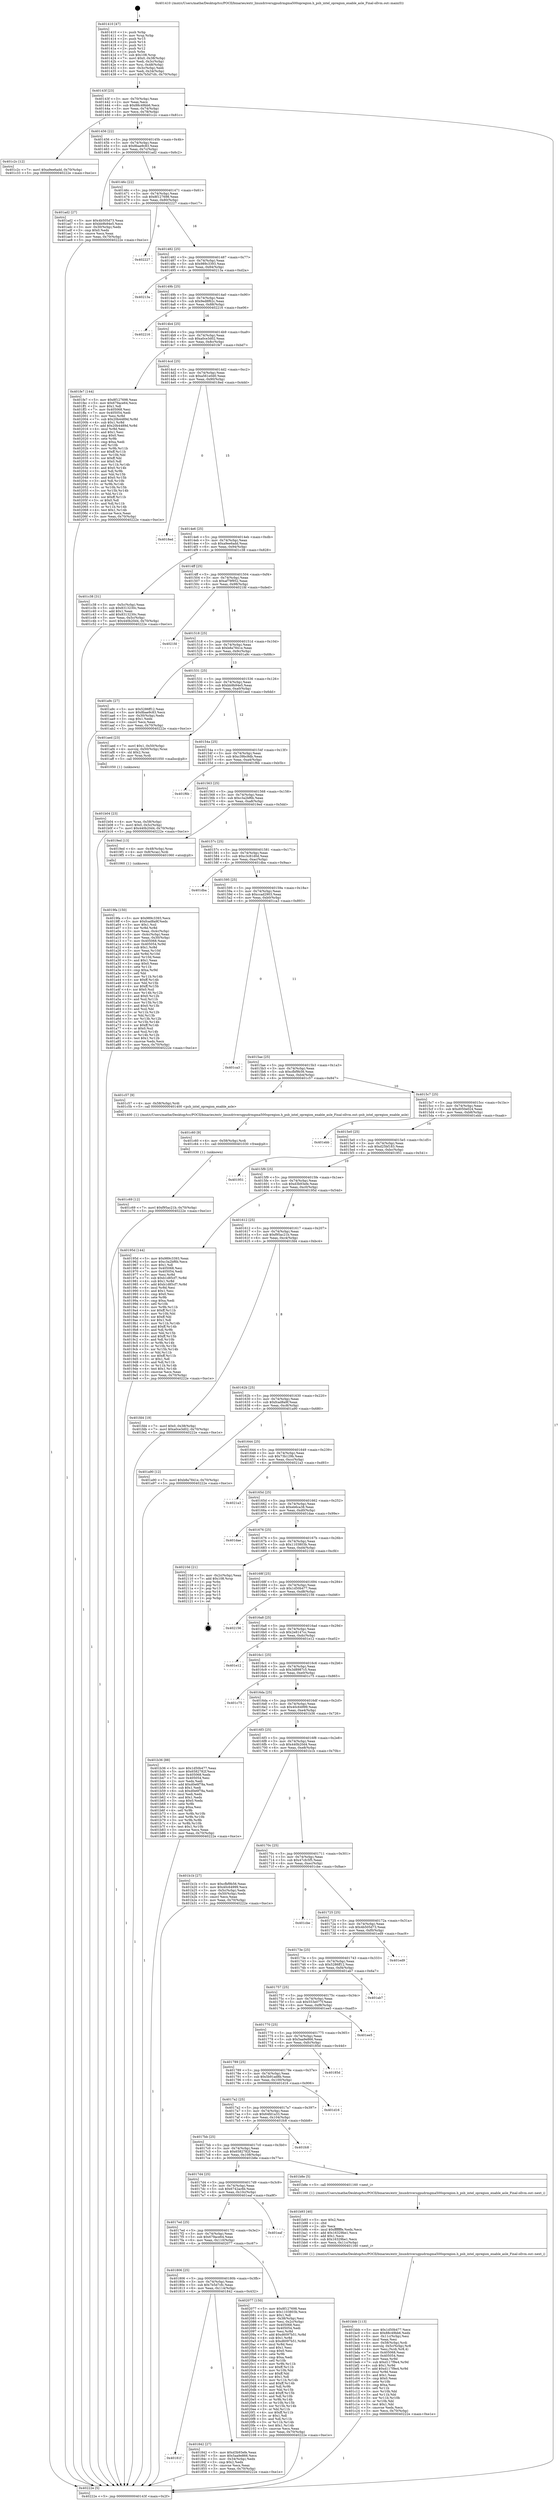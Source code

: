 digraph "0x401410" {
  label = "0x401410 (/mnt/c/Users/mathe/Desktop/tcc/POCII/binaries/extr_linuxdriversgpudrmgma500opregion.h_psb_intel_opregion_enable_asle_Final-ollvm.out::main(0))"
  labelloc = "t"
  node[shape=record]

  Entry [label="",width=0.3,height=0.3,shape=circle,fillcolor=black,style=filled]
  "0x40143f" [label="{
     0x40143f [23]\l
     | [instrs]\l
     &nbsp;&nbsp;0x40143f \<+3\>: mov -0x70(%rbp),%eax\l
     &nbsp;&nbsp;0x401442 \<+2\>: mov %eax,%ecx\l
     &nbsp;&nbsp;0x401444 \<+6\>: sub $0x88c49bb6,%ecx\l
     &nbsp;&nbsp;0x40144a \<+3\>: mov %eax,-0x74(%rbp)\l
     &nbsp;&nbsp;0x40144d \<+3\>: mov %ecx,-0x78(%rbp)\l
     &nbsp;&nbsp;0x401450 \<+6\>: je 0000000000401c2c \<main+0x81c\>\l
  }"]
  "0x401c2c" [label="{
     0x401c2c [12]\l
     | [instrs]\l
     &nbsp;&nbsp;0x401c2c \<+7\>: movl $0xa9ee6add,-0x70(%rbp)\l
     &nbsp;&nbsp;0x401c33 \<+5\>: jmp 000000000040222e \<main+0xe1e\>\l
  }"]
  "0x401456" [label="{
     0x401456 [22]\l
     | [instrs]\l
     &nbsp;&nbsp;0x401456 \<+5\>: jmp 000000000040145b \<main+0x4b\>\l
     &nbsp;&nbsp;0x40145b \<+3\>: mov -0x74(%rbp),%eax\l
     &nbsp;&nbsp;0x40145e \<+5\>: sub $0x8bae9c83,%eax\l
     &nbsp;&nbsp;0x401463 \<+3\>: mov %eax,-0x7c(%rbp)\l
     &nbsp;&nbsp;0x401466 \<+6\>: je 0000000000401ad2 \<main+0x6c2\>\l
  }"]
  Exit [label="",width=0.3,height=0.3,shape=circle,fillcolor=black,style=filled,peripheries=2]
  "0x401ad2" [label="{
     0x401ad2 [27]\l
     | [instrs]\l
     &nbsp;&nbsp;0x401ad2 \<+5\>: mov $0x4b505d73,%eax\l
     &nbsp;&nbsp;0x401ad7 \<+5\>: mov $0xbb9b94e5,%ecx\l
     &nbsp;&nbsp;0x401adc \<+3\>: mov -0x30(%rbp),%edx\l
     &nbsp;&nbsp;0x401adf \<+3\>: cmp $0x0,%edx\l
     &nbsp;&nbsp;0x401ae2 \<+3\>: cmove %ecx,%eax\l
     &nbsp;&nbsp;0x401ae5 \<+3\>: mov %eax,-0x70(%rbp)\l
     &nbsp;&nbsp;0x401ae8 \<+5\>: jmp 000000000040222e \<main+0xe1e\>\l
  }"]
  "0x40146c" [label="{
     0x40146c [22]\l
     | [instrs]\l
     &nbsp;&nbsp;0x40146c \<+5\>: jmp 0000000000401471 \<main+0x61\>\l
     &nbsp;&nbsp;0x401471 \<+3\>: mov -0x74(%rbp),%eax\l
     &nbsp;&nbsp;0x401474 \<+5\>: sub $0x8f127698,%eax\l
     &nbsp;&nbsp;0x401479 \<+3\>: mov %eax,-0x80(%rbp)\l
     &nbsp;&nbsp;0x40147c \<+6\>: je 0000000000402227 \<main+0xe17\>\l
  }"]
  "0x401c69" [label="{
     0x401c69 [12]\l
     | [instrs]\l
     &nbsp;&nbsp;0x401c69 \<+7\>: movl $0xf95ac21b,-0x70(%rbp)\l
     &nbsp;&nbsp;0x401c70 \<+5\>: jmp 000000000040222e \<main+0xe1e\>\l
  }"]
  "0x402227" [label="{
     0x402227\l
  }", style=dashed]
  "0x401482" [label="{
     0x401482 [25]\l
     | [instrs]\l
     &nbsp;&nbsp;0x401482 \<+5\>: jmp 0000000000401487 \<main+0x77\>\l
     &nbsp;&nbsp;0x401487 \<+3\>: mov -0x74(%rbp),%eax\l
     &nbsp;&nbsp;0x40148a \<+5\>: sub $0x989c3393,%eax\l
     &nbsp;&nbsp;0x40148f \<+6\>: mov %eax,-0x84(%rbp)\l
     &nbsp;&nbsp;0x401495 \<+6\>: je 000000000040213a \<main+0xd2a\>\l
  }"]
  "0x401c60" [label="{
     0x401c60 [9]\l
     | [instrs]\l
     &nbsp;&nbsp;0x401c60 \<+4\>: mov -0x58(%rbp),%rdi\l
     &nbsp;&nbsp;0x401c64 \<+5\>: call 0000000000401030 \<free@plt\>\l
     | [calls]\l
     &nbsp;&nbsp;0x401030 \{1\} (unknown)\l
  }"]
  "0x40213a" [label="{
     0x40213a\l
  }", style=dashed]
  "0x40149b" [label="{
     0x40149b [25]\l
     | [instrs]\l
     &nbsp;&nbsp;0x40149b \<+5\>: jmp 00000000004014a0 \<main+0x90\>\l
     &nbsp;&nbsp;0x4014a0 \<+3\>: mov -0x74(%rbp),%eax\l
     &nbsp;&nbsp;0x4014a3 \<+5\>: sub $0x9ed8f62c,%eax\l
     &nbsp;&nbsp;0x4014a8 \<+6\>: mov %eax,-0x88(%rbp)\l
     &nbsp;&nbsp;0x4014ae \<+6\>: je 0000000000402216 \<main+0xe06\>\l
  }"]
  "0x401bbb" [label="{
     0x401bbb [113]\l
     | [instrs]\l
     &nbsp;&nbsp;0x401bbb \<+5\>: mov $0x1d50b477,%ecx\l
     &nbsp;&nbsp;0x401bc0 \<+5\>: mov $0x88c49bb6,%edx\l
     &nbsp;&nbsp;0x401bc5 \<+6\>: mov -0x11c(%rbp),%esi\l
     &nbsp;&nbsp;0x401bcb \<+3\>: imul %eax,%esi\l
     &nbsp;&nbsp;0x401bce \<+4\>: mov -0x58(%rbp),%rdi\l
     &nbsp;&nbsp;0x401bd2 \<+4\>: movslq -0x5c(%rbp),%r8\l
     &nbsp;&nbsp;0x401bd6 \<+4\>: mov %esi,(%rdi,%r8,4)\l
     &nbsp;&nbsp;0x401bda \<+7\>: mov 0x405068,%eax\l
     &nbsp;&nbsp;0x401be1 \<+7\>: mov 0x405054,%esi\l
     &nbsp;&nbsp;0x401be8 \<+3\>: mov %eax,%r9d\l
     &nbsp;&nbsp;0x401beb \<+7\>: sub $0xd117f9e4,%r9d\l
     &nbsp;&nbsp;0x401bf2 \<+4\>: sub $0x1,%r9d\l
     &nbsp;&nbsp;0x401bf6 \<+7\>: add $0xd117f9e4,%r9d\l
     &nbsp;&nbsp;0x401bfd \<+4\>: imul %r9d,%eax\l
     &nbsp;&nbsp;0x401c01 \<+3\>: and $0x1,%eax\l
     &nbsp;&nbsp;0x401c04 \<+3\>: cmp $0x0,%eax\l
     &nbsp;&nbsp;0x401c07 \<+4\>: sete %r10b\l
     &nbsp;&nbsp;0x401c0b \<+3\>: cmp $0xa,%esi\l
     &nbsp;&nbsp;0x401c0e \<+4\>: setl %r11b\l
     &nbsp;&nbsp;0x401c12 \<+3\>: mov %r10b,%bl\l
     &nbsp;&nbsp;0x401c15 \<+3\>: and %r11b,%bl\l
     &nbsp;&nbsp;0x401c18 \<+3\>: xor %r11b,%r10b\l
     &nbsp;&nbsp;0x401c1b \<+3\>: or %r10b,%bl\l
     &nbsp;&nbsp;0x401c1e \<+3\>: test $0x1,%bl\l
     &nbsp;&nbsp;0x401c21 \<+3\>: cmovne %edx,%ecx\l
     &nbsp;&nbsp;0x401c24 \<+3\>: mov %ecx,-0x70(%rbp)\l
     &nbsp;&nbsp;0x401c27 \<+5\>: jmp 000000000040222e \<main+0xe1e\>\l
  }"]
  "0x402216" [label="{
     0x402216\l
  }", style=dashed]
  "0x4014b4" [label="{
     0x4014b4 [25]\l
     | [instrs]\l
     &nbsp;&nbsp;0x4014b4 \<+5\>: jmp 00000000004014b9 \<main+0xa9\>\l
     &nbsp;&nbsp;0x4014b9 \<+3\>: mov -0x74(%rbp),%eax\l
     &nbsp;&nbsp;0x4014bc \<+5\>: sub $0xa0ce3d02,%eax\l
     &nbsp;&nbsp;0x4014c1 \<+6\>: mov %eax,-0x8c(%rbp)\l
     &nbsp;&nbsp;0x4014c7 \<+6\>: je 0000000000401fe7 \<main+0xbd7\>\l
  }"]
  "0x401b93" [label="{
     0x401b93 [40]\l
     | [instrs]\l
     &nbsp;&nbsp;0x401b93 \<+5\>: mov $0x2,%ecx\l
     &nbsp;&nbsp;0x401b98 \<+1\>: cltd\l
     &nbsp;&nbsp;0x401b99 \<+2\>: idiv %ecx\l
     &nbsp;&nbsp;0x401b9b \<+6\>: imul $0xfffffffe,%edx,%ecx\l
     &nbsp;&nbsp;0x401ba1 \<+6\>: add $0x16329be1,%ecx\l
     &nbsp;&nbsp;0x401ba7 \<+3\>: add $0x1,%ecx\l
     &nbsp;&nbsp;0x401baa \<+6\>: sub $0x16329be1,%ecx\l
     &nbsp;&nbsp;0x401bb0 \<+6\>: mov %ecx,-0x11c(%rbp)\l
     &nbsp;&nbsp;0x401bb6 \<+5\>: call 0000000000401160 \<next_i\>\l
     | [calls]\l
     &nbsp;&nbsp;0x401160 \{1\} (/mnt/c/Users/mathe/Desktop/tcc/POCII/binaries/extr_linuxdriversgpudrmgma500opregion.h_psb_intel_opregion_enable_asle_Final-ollvm.out::next_i)\l
  }"]
  "0x401fe7" [label="{
     0x401fe7 [144]\l
     | [instrs]\l
     &nbsp;&nbsp;0x401fe7 \<+5\>: mov $0x8f127698,%eax\l
     &nbsp;&nbsp;0x401fec \<+5\>: mov $0x679ace64,%ecx\l
     &nbsp;&nbsp;0x401ff1 \<+2\>: mov $0x1,%dl\l
     &nbsp;&nbsp;0x401ff3 \<+7\>: mov 0x405068,%esi\l
     &nbsp;&nbsp;0x401ffa \<+7\>: mov 0x405054,%edi\l
     &nbsp;&nbsp;0x402001 \<+3\>: mov %esi,%r8d\l
     &nbsp;&nbsp;0x402004 \<+7\>: sub $0x20b4489d,%r8d\l
     &nbsp;&nbsp;0x40200b \<+4\>: sub $0x1,%r8d\l
     &nbsp;&nbsp;0x40200f \<+7\>: add $0x20b4489d,%r8d\l
     &nbsp;&nbsp;0x402016 \<+4\>: imul %r8d,%esi\l
     &nbsp;&nbsp;0x40201a \<+3\>: and $0x1,%esi\l
     &nbsp;&nbsp;0x40201d \<+3\>: cmp $0x0,%esi\l
     &nbsp;&nbsp;0x402020 \<+4\>: sete %r9b\l
     &nbsp;&nbsp;0x402024 \<+3\>: cmp $0xa,%edi\l
     &nbsp;&nbsp;0x402027 \<+4\>: setl %r10b\l
     &nbsp;&nbsp;0x40202b \<+3\>: mov %r9b,%r11b\l
     &nbsp;&nbsp;0x40202e \<+4\>: xor $0xff,%r11b\l
     &nbsp;&nbsp;0x402032 \<+3\>: mov %r10b,%bl\l
     &nbsp;&nbsp;0x402035 \<+3\>: xor $0xff,%bl\l
     &nbsp;&nbsp;0x402038 \<+3\>: xor $0x0,%dl\l
     &nbsp;&nbsp;0x40203b \<+3\>: mov %r11b,%r14b\l
     &nbsp;&nbsp;0x40203e \<+4\>: and $0x0,%r14b\l
     &nbsp;&nbsp;0x402042 \<+3\>: and %dl,%r9b\l
     &nbsp;&nbsp;0x402045 \<+3\>: mov %bl,%r15b\l
     &nbsp;&nbsp;0x402048 \<+4\>: and $0x0,%r15b\l
     &nbsp;&nbsp;0x40204c \<+3\>: and %dl,%r10b\l
     &nbsp;&nbsp;0x40204f \<+3\>: or %r9b,%r14b\l
     &nbsp;&nbsp;0x402052 \<+3\>: or %r10b,%r15b\l
     &nbsp;&nbsp;0x402055 \<+3\>: xor %r15b,%r14b\l
     &nbsp;&nbsp;0x402058 \<+3\>: or %bl,%r11b\l
     &nbsp;&nbsp;0x40205b \<+4\>: xor $0xff,%r11b\l
     &nbsp;&nbsp;0x40205f \<+3\>: or $0x0,%dl\l
     &nbsp;&nbsp;0x402062 \<+3\>: and %dl,%r11b\l
     &nbsp;&nbsp;0x402065 \<+3\>: or %r11b,%r14b\l
     &nbsp;&nbsp;0x402068 \<+4\>: test $0x1,%r14b\l
     &nbsp;&nbsp;0x40206c \<+3\>: cmovne %ecx,%eax\l
     &nbsp;&nbsp;0x40206f \<+3\>: mov %eax,-0x70(%rbp)\l
     &nbsp;&nbsp;0x402072 \<+5\>: jmp 000000000040222e \<main+0xe1e\>\l
  }"]
  "0x4014cd" [label="{
     0x4014cd [25]\l
     | [instrs]\l
     &nbsp;&nbsp;0x4014cd \<+5\>: jmp 00000000004014d2 \<main+0xc2\>\l
     &nbsp;&nbsp;0x4014d2 \<+3\>: mov -0x74(%rbp),%eax\l
     &nbsp;&nbsp;0x4014d5 \<+5\>: sub $0xa561e0d0,%eax\l
     &nbsp;&nbsp;0x4014da \<+6\>: mov %eax,-0x90(%rbp)\l
     &nbsp;&nbsp;0x4014e0 \<+6\>: je 00000000004018ed \<main+0x4dd\>\l
  }"]
  "0x401b04" [label="{
     0x401b04 [23]\l
     | [instrs]\l
     &nbsp;&nbsp;0x401b04 \<+4\>: mov %rax,-0x58(%rbp)\l
     &nbsp;&nbsp;0x401b08 \<+7\>: movl $0x0,-0x5c(%rbp)\l
     &nbsp;&nbsp;0x401b0f \<+7\>: movl $0x440b20d4,-0x70(%rbp)\l
     &nbsp;&nbsp;0x401b16 \<+5\>: jmp 000000000040222e \<main+0xe1e\>\l
  }"]
  "0x4018ed" [label="{
     0x4018ed\l
  }", style=dashed]
  "0x4014e6" [label="{
     0x4014e6 [25]\l
     | [instrs]\l
     &nbsp;&nbsp;0x4014e6 \<+5\>: jmp 00000000004014eb \<main+0xdb\>\l
     &nbsp;&nbsp;0x4014eb \<+3\>: mov -0x74(%rbp),%eax\l
     &nbsp;&nbsp;0x4014ee \<+5\>: sub $0xa9ee6add,%eax\l
     &nbsp;&nbsp;0x4014f3 \<+6\>: mov %eax,-0x94(%rbp)\l
     &nbsp;&nbsp;0x4014f9 \<+6\>: je 0000000000401c38 \<main+0x828\>\l
  }"]
  "0x4019fa" [label="{
     0x4019fa [150]\l
     | [instrs]\l
     &nbsp;&nbsp;0x4019fa \<+5\>: mov $0x989c3393,%ecx\l
     &nbsp;&nbsp;0x4019ff \<+5\>: mov $0xfcad8a9f,%edx\l
     &nbsp;&nbsp;0x401a04 \<+3\>: mov $0x1,%sil\l
     &nbsp;&nbsp;0x401a07 \<+3\>: xor %r8d,%r8d\l
     &nbsp;&nbsp;0x401a0a \<+3\>: mov %eax,-0x4c(%rbp)\l
     &nbsp;&nbsp;0x401a0d \<+3\>: mov -0x4c(%rbp),%eax\l
     &nbsp;&nbsp;0x401a10 \<+3\>: mov %eax,-0x30(%rbp)\l
     &nbsp;&nbsp;0x401a13 \<+7\>: mov 0x405068,%eax\l
     &nbsp;&nbsp;0x401a1a \<+8\>: mov 0x405054,%r9d\l
     &nbsp;&nbsp;0x401a22 \<+4\>: sub $0x1,%r8d\l
     &nbsp;&nbsp;0x401a26 \<+3\>: mov %eax,%r10d\l
     &nbsp;&nbsp;0x401a29 \<+3\>: add %r8d,%r10d\l
     &nbsp;&nbsp;0x401a2c \<+4\>: imul %r10d,%eax\l
     &nbsp;&nbsp;0x401a30 \<+3\>: and $0x1,%eax\l
     &nbsp;&nbsp;0x401a33 \<+3\>: cmp $0x0,%eax\l
     &nbsp;&nbsp;0x401a36 \<+4\>: sete %r11b\l
     &nbsp;&nbsp;0x401a3a \<+4\>: cmp $0xa,%r9d\l
     &nbsp;&nbsp;0x401a3e \<+3\>: setl %bl\l
     &nbsp;&nbsp;0x401a41 \<+3\>: mov %r11b,%r14b\l
     &nbsp;&nbsp;0x401a44 \<+4\>: xor $0xff,%r14b\l
     &nbsp;&nbsp;0x401a48 \<+3\>: mov %bl,%r15b\l
     &nbsp;&nbsp;0x401a4b \<+4\>: xor $0xff,%r15b\l
     &nbsp;&nbsp;0x401a4f \<+4\>: xor $0x0,%sil\l
     &nbsp;&nbsp;0x401a53 \<+3\>: mov %r14b,%r12b\l
     &nbsp;&nbsp;0x401a56 \<+4\>: and $0x0,%r12b\l
     &nbsp;&nbsp;0x401a5a \<+3\>: and %sil,%r11b\l
     &nbsp;&nbsp;0x401a5d \<+3\>: mov %r15b,%r13b\l
     &nbsp;&nbsp;0x401a60 \<+4\>: and $0x0,%r13b\l
     &nbsp;&nbsp;0x401a64 \<+3\>: and %sil,%bl\l
     &nbsp;&nbsp;0x401a67 \<+3\>: or %r11b,%r12b\l
     &nbsp;&nbsp;0x401a6a \<+3\>: or %bl,%r13b\l
     &nbsp;&nbsp;0x401a6d \<+3\>: xor %r13b,%r12b\l
     &nbsp;&nbsp;0x401a70 \<+3\>: or %r15b,%r14b\l
     &nbsp;&nbsp;0x401a73 \<+4\>: xor $0xff,%r14b\l
     &nbsp;&nbsp;0x401a77 \<+4\>: or $0x0,%sil\l
     &nbsp;&nbsp;0x401a7b \<+3\>: and %sil,%r14b\l
     &nbsp;&nbsp;0x401a7e \<+3\>: or %r14b,%r12b\l
     &nbsp;&nbsp;0x401a81 \<+4\>: test $0x1,%r12b\l
     &nbsp;&nbsp;0x401a85 \<+3\>: cmovne %edx,%ecx\l
     &nbsp;&nbsp;0x401a88 \<+3\>: mov %ecx,-0x70(%rbp)\l
     &nbsp;&nbsp;0x401a8b \<+5\>: jmp 000000000040222e \<main+0xe1e\>\l
  }"]
  "0x401c38" [label="{
     0x401c38 [31]\l
     | [instrs]\l
     &nbsp;&nbsp;0x401c38 \<+3\>: mov -0x5c(%rbp),%eax\l
     &nbsp;&nbsp;0x401c3b \<+5\>: sub $0x8313230c,%eax\l
     &nbsp;&nbsp;0x401c40 \<+3\>: add $0x1,%eax\l
     &nbsp;&nbsp;0x401c43 \<+5\>: add $0x8313230c,%eax\l
     &nbsp;&nbsp;0x401c48 \<+3\>: mov %eax,-0x5c(%rbp)\l
     &nbsp;&nbsp;0x401c4b \<+7\>: movl $0x440b20d4,-0x70(%rbp)\l
     &nbsp;&nbsp;0x401c52 \<+5\>: jmp 000000000040222e \<main+0xe1e\>\l
  }"]
  "0x4014ff" [label="{
     0x4014ff [25]\l
     | [instrs]\l
     &nbsp;&nbsp;0x4014ff \<+5\>: jmp 0000000000401504 \<main+0xf4\>\l
     &nbsp;&nbsp;0x401504 \<+3\>: mov -0x74(%rbp),%eax\l
     &nbsp;&nbsp;0x401507 \<+5\>: sub $0xaf79f952,%eax\l
     &nbsp;&nbsp;0x40150c \<+6\>: mov %eax,-0x98(%rbp)\l
     &nbsp;&nbsp;0x401512 \<+6\>: je 00000000004021fd \<main+0xded\>\l
  }"]
  "0x401410" [label="{
     0x401410 [47]\l
     | [instrs]\l
     &nbsp;&nbsp;0x401410 \<+1\>: push %rbp\l
     &nbsp;&nbsp;0x401411 \<+3\>: mov %rsp,%rbp\l
     &nbsp;&nbsp;0x401414 \<+2\>: push %r15\l
     &nbsp;&nbsp;0x401416 \<+2\>: push %r14\l
     &nbsp;&nbsp;0x401418 \<+2\>: push %r13\l
     &nbsp;&nbsp;0x40141a \<+2\>: push %r12\l
     &nbsp;&nbsp;0x40141c \<+1\>: push %rbx\l
     &nbsp;&nbsp;0x40141d \<+7\>: sub $0x108,%rsp\l
     &nbsp;&nbsp;0x401424 \<+7\>: movl $0x0,-0x38(%rbp)\l
     &nbsp;&nbsp;0x40142b \<+3\>: mov %edi,-0x3c(%rbp)\l
     &nbsp;&nbsp;0x40142e \<+4\>: mov %rsi,-0x48(%rbp)\l
     &nbsp;&nbsp;0x401432 \<+3\>: mov -0x3c(%rbp),%edi\l
     &nbsp;&nbsp;0x401435 \<+3\>: mov %edi,-0x34(%rbp)\l
     &nbsp;&nbsp;0x401438 \<+7\>: movl $0x7b5d7cfc,-0x70(%rbp)\l
  }"]
  "0x4021fd" [label="{
     0x4021fd\l
  }", style=dashed]
  "0x401518" [label="{
     0x401518 [25]\l
     | [instrs]\l
     &nbsp;&nbsp;0x401518 \<+5\>: jmp 000000000040151d \<main+0x10d\>\l
     &nbsp;&nbsp;0x40151d \<+3\>: mov -0x74(%rbp),%eax\l
     &nbsp;&nbsp;0x401520 \<+5\>: sub $0xb8a7841e,%eax\l
     &nbsp;&nbsp;0x401525 \<+6\>: mov %eax,-0x9c(%rbp)\l
     &nbsp;&nbsp;0x40152b \<+6\>: je 0000000000401a9c \<main+0x68c\>\l
  }"]
  "0x40222e" [label="{
     0x40222e [5]\l
     | [instrs]\l
     &nbsp;&nbsp;0x40222e \<+5\>: jmp 000000000040143f \<main+0x2f\>\l
  }"]
  "0x401a9c" [label="{
     0x401a9c [27]\l
     | [instrs]\l
     &nbsp;&nbsp;0x401a9c \<+5\>: mov $0x5286ff12,%eax\l
     &nbsp;&nbsp;0x401aa1 \<+5\>: mov $0x8bae9c83,%ecx\l
     &nbsp;&nbsp;0x401aa6 \<+3\>: mov -0x30(%rbp),%edx\l
     &nbsp;&nbsp;0x401aa9 \<+3\>: cmp $0x1,%edx\l
     &nbsp;&nbsp;0x401aac \<+3\>: cmovl %ecx,%eax\l
     &nbsp;&nbsp;0x401aaf \<+3\>: mov %eax,-0x70(%rbp)\l
     &nbsp;&nbsp;0x401ab2 \<+5\>: jmp 000000000040222e \<main+0xe1e\>\l
  }"]
  "0x401531" [label="{
     0x401531 [25]\l
     | [instrs]\l
     &nbsp;&nbsp;0x401531 \<+5\>: jmp 0000000000401536 \<main+0x126\>\l
     &nbsp;&nbsp;0x401536 \<+3\>: mov -0x74(%rbp),%eax\l
     &nbsp;&nbsp;0x401539 \<+5\>: sub $0xbb9b94e5,%eax\l
     &nbsp;&nbsp;0x40153e \<+6\>: mov %eax,-0xa0(%rbp)\l
     &nbsp;&nbsp;0x401544 \<+6\>: je 0000000000401aed \<main+0x6dd\>\l
  }"]
  "0x40181f" [label="{
     0x40181f\l
  }", style=dashed]
  "0x401aed" [label="{
     0x401aed [23]\l
     | [instrs]\l
     &nbsp;&nbsp;0x401aed \<+7\>: movl $0x1,-0x50(%rbp)\l
     &nbsp;&nbsp;0x401af4 \<+4\>: movslq -0x50(%rbp),%rax\l
     &nbsp;&nbsp;0x401af8 \<+4\>: shl $0x2,%rax\l
     &nbsp;&nbsp;0x401afc \<+3\>: mov %rax,%rdi\l
     &nbsp;&nbsp;0x401aff \<+5\>: call 0000000000401050 \<malloc@plt\>\l
     | [calls]\l
     &nbsp;&nbsp;0x401050 \{1\} (unknown)\l
  }"]
  "0x40154a" [label="{
     0x40154a [25]\l
     | [instrs]\l
     &nbsp;&nbsp;0x40154a \<+5\>: jmp 000000000040154f \<main+0x13f\>\l
     &nbsp;&nbsp;0x40154f \<+3\>: mov -0x74(%rbp),%eax\l
     &nbsp;&nbsp;0x401552 \<+5\>: sub $0xc39bc9db,%eax\l
     &nbsp;&nbsp;0x401557 \<+6\>: mov %eax,-0xa4(%rbp)\l
     &nbsp;&nbsp;0x40155d \<+6\>: je 0000000000401f6b \<main+0xb5b\>\l
  }"]
  "0x401842" [label="{
     0x401842 [27]\l
     | [instrs]\l
     &nbsp;&nbsp;0x401842 \<+5\>: mov $0xd3b93efe,%eax\l
     &nbsp;&nbsp;0x401847 \<+5\>: mov $0x5aa9e866,%ecx\l
     &nbsp;&nbsp;0x40184c \<+3\>: mov -0x34(%rbp),%edx\l
     &nbsp;&nbsp;0x40184f \<+3\>: cmp $0x2,%edx\l
     &nbsp;&nbsp;0x401852 \<+3\>: cmovne %ecx,%eax\l
     &nbsp;&nbsp;0x401855 \<+3\>: mov %eax,-0x70(%rbp)\l
     &nbsp;&nbsp;0x401858 \<+5\>: jmp 000000000040222e \<main+0xe1e\>\l
  }"]
  "0x401f6b" [label="{
     0x401f6b\l
  }", style=dashed]
  "0x401563" [label="{
     0x401563 [25]\l
     | [instrs]\l
     &nbsp;&nbsp;0x401563 \<+5\>: jmp 0000000000401568 \<main+0x158\>\l
     &nbsp;&nbsp;0x401568 \<+3\>: mov -0x74(%rbp),%eax\l
     &nbsp;&nbsp;0x40156b \<+5\>: sub $0xc3a2bf6b,%eax\l
     &nbsp;&nbsp;0x401570 \<+6\>: mov %eax,-0xa8(%rbp)\l
     &nbsp;&nbsp;0x401576 \<+6\>: je 00000000004019ed \<main+0x5dd\>\l
  }"]
  "0x401806" [label="{
     0x401806 [25]\l
     | [instrs]\l
     &nbsp;&nbsp;0x401806 \<+5\>: jmp 000000000040180b \<main+0x3fb\>\l
     &nbsp;&nbsp;0x40180b \<+3\>: mov -0x74(%rbp),%eax\l
     &nbsp;&nbsp;0x40180e \<+5\>: sub $0x7b5d7cfc,%eax\l
     &nbsp;&nbsp;0x401813 \<+6\>: mov %eax,-0x114(%rbp)\l
     &nbsp;&nbsp;0x401819 \<+6\>: je 0000000000401842 \<main+0x432\>\l
  }"]
  "0x4019ed" [label="{
     0x4019ed [13]\l
     | [instrs]\l
     &nbsp;&nbsp;0x4019ed \<+4\>: mov -0x48(%rbp),%rax\l
     &nbsp;&nbsp;0x4019f1 \<+4\>: mov 0x8(%rax),%rdi\l
     &nbsp;&nbsp;0x4019f5 \<+5\>: call 0000000000401060 \<atoi@plt\>\l
     | [calls]\l
     &nbsp;&nbsp;0x401060 \{1\} (unknown)\l
  }"]
  "0x40157c" [label="{
     0x40157c [25]\l
     | [instrs]\l
     &nbsp;&nbsp;0x40157c \<+5\>: jmp 0000000000401581 \<main+0x171\>\l
     &nbsp;&nbsp;0x401581 \<+3\>: mov -0x74(%rbp),%eax\l
     &nbsp;&nbsp;0x401584 \<+5\>: sub $0xc3c81d0d,%eax\l
     &nbsp;&nbsp;0x401589 \<+6\>: mov %eax,-0xac(%rbp)\l
     &nbsp;&nbsp;0x40158f \<+6\>: je 0000000000401dba \<main+0x9aa\>\l
  }"]
  "0x402077" [label="{
     0x402077 [150]\l
     | [instrs]\l
     &nbsp;&nbsp;0x402077 \<+5\>: mov $0x8f127698,%eax\l
     &nbsp;&nbsp;0x40207c \<+5\>: mov $0x1103803b,%ecx\l
     &nbsp;&nbsp;0x402081 \<+2\>: mov $0x1,%dl\l
     &nbsp;&nbsp;0x402083 \<+3\>: mov -0x38(%rbp),%esi\l
     &nbsp;&nbsp;0x402086 \<+3\>: mov %esi,-0x2c(%rbp)\l
     &nbsp;&nbsp;0x402089 \<+7\>: mov 0x405068,%esi\l
     &nbsp;&nbsp;0x402090 \<+7\>: mov 0x405054,%edi\l
     &nbsp;&nbsp;0x402097 \<+3\>: mov %esi,%r8d\l
     &nbsp;&nbsp;0x40209a \<+7\>: add $0xd6097b51,%r8d\l
     &nbsp;&nbsp;0x4020a1 \<+4\>: sub $0x1,%r8d\l
     &nbsp;&nbsp;0x4020a5 \<+7\>: sub $0xd6097b51,%r8d\l
     &nbsp;&nbsp;0x4020ac \<+4\>: imul %r8d,%esi\l
     &nbsp;&nbsp;0x4020b0 \<+3\>: and $0x1,%esi\l
     &nbsp;&nbsp;0x4020b3 \<+3\>: cmp $0x0,%esi\l
     &nbsp;&nbsp;0x4020b6 \<+4\>: sete %r9b\l
     &nbsp;&nbsp;0x4020ba \<+3\>: cmp $0xa,%edi\l
     &nbsp;&nbsp;0x4020bd \<+4\>: setl %r10b\l
     &nbsp;&nbsp;0x4020c1 \<+3\>: mov %r9b,%r11b\l
     &nbsp;&nbsp;0x4020c4 \<+4\>: xor $0xff,%r11b\l
     &nbsp;&nbsp;0x4020c8 \<+3\>: mov %r10b,%bl\l
     &nbsp;&nbsp;0x4020cb \<+3\>: xor $0xff,%bl\l
     &nbsp;&nbsp;0x4020ce \<+3\>: xor $0x1,%dl\l
     &nbsp;&nbsp;0x4020d1 \<+3\>: mov %r11b,%r14b\l
     &nbsp;&nbsp;0x4020d4 \<+4\>: and $0xff,%r14b\l
     &nbsp;&nbsp;0x4020d8 \<+3\>: and %dl,%r9b\l
     &nbsp;&nbsp;0x4020db \<+3\>: mov %bl,%r15b\l
     &nbsp;&nbsp;0x4020de \<+4\>: and $0xff,%r15b\l
     &nbsp;&nbsp;0x4020e2 \<+3\>: and %dl,%r10b\l
     &nbsp;&nbsp;0x4020e5 \<+3\>: or %r9b,%r14b\l
     &nbsp;&nbsp;0x4020e8 \<+3\>: or %r10b,%r15b\l
     &nbsp;&nbsp;0x4020eb \<+3\>: xor %r15b,%r14b\l
     &nbsp;&nbsp;0x4020ee \<+3\>: or %bl,%r11b\l
     &nbsp;&nbsp;0x4020f1 \<+4\>: xor $0xff,%r11b\l
     &nbsp;&nbsp;0x4020f5 \<+3\>: or $0x1,%dl\l
     &nbsp;&nbsp;0x4020f8 \<+3\>: and %dl,%r11b\l
     &nbsp;&nbsp;0x4020fb \<+3\>: or %r11b,%r14b\l
     &nbsp;&nbsp;0x4020fe \<+4\>: test $0x1,%r14b\l
     &nbsp;&nbsp;0x402102 \<+3\>: cmovne %ecx,%eax\l
     &nbsp;&nbsp;0x402105 \<+3\>: mov %eax,-0x70(%rbp)\l
     &nbsp;&nbsp;0x402108 \<+5\>: jmp 000000000040222e \<main+0xe1e\>\l
  }"]
  "0x401dba" [label="{
     0x401dba\l
  }", style=dashed]
  "0x401595" [label="{
     0x401595 [25]\l
     | [instrs]\l
     &nbsp;&nbsp;0x401595 \<+5\>: jmp 000000000040159a \<main+0x18a\>\l
     &nbsp;&nbsp;0x40159a \<+3\>: mov -0x74(%rbp),%eax\l
     &nbsp;&nbsp;0x40159d \<+5\>: sub $0xccad2903,%eax\l
     &nbsp;&nbsp;0x4015a2 \<+6\>: mov %eax,-0xb0(%rbp)\l
     &nbsp;&nbsp;0x4015a8 \<+6\>: je 0000000000401ca3 \<main+0x893\>\l
  }"]
  "0x4017ed" [label="{
     0x4017ed [25]\l
     | [instrs]\l
     &nbsp;&nbsp;0x4017ed \<+5\>: jmp 00000000004017f2 \<main+0x3e2\>\l
     &nbsp;&nbsp;0x4017f2 \<+3\>: mov -0x74(%rbp),%eax\l
     &nbsp;&nbsp;0x4017f5 \<+5\>: sub $0x679ace64,%eax\l
     &nbsp;&nbsp;0x4017fa \<+6\>: mov %eax,-0x110(%rbp)\l
     &nbsp;&nbsp;0x401800 \<+6\>: je 0000000000402077 \<main+0xc67\>\l
  }"]
  "0x401ca3" [label="{
     0x401ca3\l
  }", style=dashed]
  "0x4015ae" [label="{
     0x4015ae [25]\l
     | [instrs]\l
     &nbsp;&nbsp;0x4015ae \<+5\>: jmp 00000000004015b3 \<main+0x1a3\>\l
     &nbsp;&nbsp;0x4015b3 \<+3\>: mov -0x74(%rbp),%eax\l
     &nbsp;&nbsp;0x4015b6 \<+5\>: sub $0xcfbf9b56,%eax\l
     &nbsp;&nbsp;0x4015bb \<+6\>: mov %eax,-0xb4(%rbp)\l
     &nbsp;&nbsp;0x4015c1 \<+6\>: je 0000000000401c57 \<main+0x847\>\l
  }"]
  "0x401eaf" [label="{
     0x401eaf\l
  }", style=dashed]
  "0x401c57" [label="{
     0x401c57 [9]\l
     | [instrs]\l
     &nbsp;&nbsp;0x401c57 \<+4\>: mov -0x58(%rbp),%rdi\l
     &nbsp;&nbsp;0x401c5b \<+5\>: call 0000000000401400 \<psb_intel_opregion_enable_asle\>\l
     | [calls]\l
     &nbsp;&nbsp;0x401400 \{1\} (/mnt/c/Users/mathe/Desktop/tcc/POCII/binaries/extr_linuxdriversgpudrmgma500opregion.h_psb_intel_opregion_enable_asle_Final-ollvm.out::psb_intel_opregion_enable_asle)\l
  }"]
  "0x4015c7" [label="{
     0x4015c7 [25]\l
     | [instrs]\l
     &nbsp;&nbsp;0x4015c7 \<+5\>: jmp 00000000004015cc \<main+0x1bc\>\l
     &nbsp;&nbsp;0x4015cc \<+3\>: mov -0x74(%rbp),%eax\l
     &nbsp;&nbsp;0x4015cf \<+5\>: sub $0xd050e024,%eax\l
     &nbsp;&nbsp;0x4015d4 \<+6\>: mov %eax,-0xb8(%rbp)\l
     &nbsp;&nbsp;0x4015da \<+6\>: je 0000000000401ebb \<main+0xaab\>\l
  }"]
  "0x4017d4" [label="{
     0x4017d4 [25]\l
     | [instrs]\l
     &nbsp;&nbsp;0x4017d4 \<+5\>: jmp 00000000004017d9 \<main+0x3c9\>\l
     &nbsp;&nbsp;0x4017d9 \<+3\>: mov -0x74(%rbp),%eax\l
     &nbsp;&nbsp;0x4017dc \<+5\>: sub $0x6742ac6b,%eax\l
     &nbsp;&nbsp;0x4017e1 \<+6\>: mov %eax,-0x10c(%rbp)\l
     &nbsp;&nbsp;0x4017e7 \<+6\>: je 0000000000401eaf \<main+0xa9f\>\l
  }"]
  "0x401ebb" [label="{
     0x401ebb\l
  }", style=dashed]
  "0x4015e0" [label="{
     0x4015e0 [25]\l
     | [instrs]\l
     &nbsp;&nbsp;0x4015e0 \<+5\>: jmp 00000000004015e5 \<main+0x1d5\>\l
     &nbsp;&nbsp;0x4015e5 \<+3\>: mov -0x74(%rbp),%eax\l
     &nbsp;&nbsp;0x4015e8 \<+5\>: sub $0xd25bf183,%eax\l
     &nbsp;&nbsp;0x4015ed \<+6\>: mov %eax,-0xbc(%rbp)\l
     &nbsp;&nbsp;0x4015f3 \<+6\>: je 0000000000401951 \<main+0x541\>\l
  }"]
  "0x401b8e" [label="{
     0x401b8e [5]\l
     | [instrs]\l
     &nbsp;&nbsp;0x401b8e \<+5\>: call 0000000000401160 \<next_i\>\l
     | [calls]\l
     &nbsp;&nbsp;0x401160 \{1\} (/mnt/c/Users/mathe/Desktop/tcc/POCII/binaries/extr_linuxdriversgpudrmgma500opregion.h_psb_intel_opregion_enable_asle_Final-ollvm.out::next_i)\l
  }"]
  "0x401951" [label="{
     0x401951\l
  }", style=dashed]
  "0x4015f9" [label="{
     0x4015f9 [25]\l
     | [instrs]\l
     &nbsp;&nbsp;0x4015f9 \<+5\>: jmp 00000000004015fe \<main+0x1ee\>\l
     &nbsp;&nbsp;0x4015fe \<+3\>: mov -0x74(%rbp),%eax\l
     &nbsp;&nbsp;0x401601 \<+5\>: sub $0xd3b93efe,%eax\l
     &nbsp;&nbsp;0x401606 \<+6\>: mov %eax,-0xc0(%rbp)\l
     &nbsp;&nbsp;0x40160c \<+6\>: je 000000000040195d \<main+0x54d\>\l
  }"]
  "0x4017bb" [label="{
     0x4017bb [25]\l
     | [instrs]\l
     &nbsp;&nbsp;0x4017bb \<+5\>: jmp 00000000004017c0 \<main+0x3b0\>\l
     &nbsp;&nbsp;0x4017c0 \<+3\>: mov -0x74(%rbp),%eax\l
     &nbsp;&nbsp;0x4017c3 \<+5\>: sub $0x6582782f,%eax\l
     &nbsp;&nbsp;0x4017c8 \<+6\>: mov %eax,-0x108(%rbp)\l
     &nbsp;&nbsp;0x4017ce \<+6\>: je 0000000000401b8e \<main+0x77e\>\l
  }"]
  "0x40195d" [label="{
     0x40195d [144]\l
     | [instrs]\l
     &nbsp;&nbsp;0x40195d \<+5\>: mov $0x989c3393,%eax\l
     &nbsp;&nbsp;0x401962 \<+5\>: mov $0xc3a2bf6b,%ecx\l
     &nbsp;&nbsp;0x401967 \<+2\>: mov $0x1,%dl\l
     &nbsp;&nbsp;0x401969 \<+7\>: mov 0x405068,%esi\l
     &nbsp;&nbsp;0x401970 \<+7\>: mov 0x405054,%edi\l
     &nbsp;&nbsp;0x401977 \<+3\>: mov %esi,%r8d\l
     &nbsp;&nbsp;0x40197a \<+7\>: sub $0xb1d85cf7,%r8d\l
     &nbsp;&nbsp;0x401981 \<+4\>: sub $0x1,%r8d\l
     &nbsp;&nbsp;0x401985 \<+7\>: add $0xb1d85cf7,%r8d\l
     &nbsp;&nbsp;0x40198c \<+4\>: imul %r8d,%esi\l
     &nbsp;&nbsp;0x401990 \<+3\>: and $0x1,%esi\l
     &nbsp;&nbsp;0x401993 \<+3\>: cmp $0x0,%esi\l
     &nbsp;&nbsp;0x401996 \<+4\>: sete %r9b\l
     &nbsp;&nbsp;0x40199a \<+3\>: cmp $0xa,%edi\l
     &nbsp;&nbsp;0x40199d \<+4\>: setl %r10b\l
     &nbsp;&nbsp;0x4019a1 \<+3\>: mov %r9b,%r11b\l
     &nbsp;&nbsp;0x4019a4 \<+4\>: xor $0xff,%r11b\l
     &nbsp;&nbsp;0x4019a8 \<+3\>: mov %r10b,%bl\l
     &nbsp;&nbsp;0x4019ab \<+3\>: xor $0xff,%bl\l
     &nbsp;&nbsp;0x4019ae \<+3\>: xor $0x1,%dl\l
     &nbsp;&nbsp;0x4019b1 \<+3\>: mov %r11b,%r14b\l
     &nbsp;&nbsp;0x4019b4 \<+4\>: and $0xff,%r14b\l
     &nbsp;&nbsp;0x4019b8 \<+3\>: and %dl,%r9b\l
     &nbsp;&nbsp;0x4019bb \<+3\>: mov %bl,%r15b\l
     &nbsp;&nbsp;0x4019be \<+4\>: and $0xff,%r15b\l
     &nbsp;&nbsp;0x4019c2 \<+3\>: and %dl,%r10b\l
     &nbsp;&nbsp;0x4019c5 \<+3\>: or %r9b,%r14b\l
     &nbsp;&nbsp;0x4019c8 \<+3\>: or %r10b,%r15b\l
     &nbsp;&nbsp;0x4019cb \<+3\>: xor %r15b,%r14b\l
     &nbsp;&nbsp;0x4019ce \<+3\>: or %bl,%r11b\l
     &nbsp;&nbsp;0x4019d1 \<+4\>: xor $0xff,%r11b\l
     &nbsp;&nbsp;0x4019d5 \<+3\>: or $0x1,%dl\l
     &nbsp;&nbsp;0x4019d8 \<+3\>: and %dl,%r11b\l
     &nbsp;&nbsp;0x4019db \<+3\>: or %r11b,%r14b\l
     &nbsp;&nbsp;0x4019de \<+4\>: test $0x1,%r14b\l
     &nbsp;&nbsp;0x4019e2 \<+3\>: cmovne %ecx,%eax\l
     &nbsp;&nbsp;0x4019e5 \<+3\>: mov %eax,-0x70(%rbp)\l
     &nbsp;&nbsp;0x4019e8 \<+5\>: jmp 000000000040222e \<main+0xe1e\>\l
  }"]
  "0x401612" [label="{
     0x401612 [25]\l
     | [instrs]\l
     &nbsp;&nbsp;0x401612 \<+5\>: jmp 0000000000401617 \<main+0x207\>\l
     &nbsp;&nbsp;0x401617 \<+3\>: mov -0x74(%rbp),%eax\l
     &nbsp;&nbsp;0x40161a \<+5\>: sub $0xf95ac21b,%eax\l
     &nbsp;&nbsp;0x40161f \<+6\>: mov %eax,-0xc4(%rbp)\l
     &nbsp;&nbsp;0x401625 \<+6\>: je 0000000000401fd4 \<main+0xbc4\>\l
  }"]
  "0x401fc8" [label="{
     0x401fc8\l
  }", style=dashed]
  "0x401fd4" [label="{
     0x401fd4 [19]\l
     | [instrs]\l
     &nbsp;&nbsp;0x401fd4 \<+7\>: movl $0x0,-0x38(%rbp)\l
     &nbsp;&nbsp;0x401fdb \<+7\>: movl $0xa0ce3d02,-0x70(%rbp)\l
     &nbsp;&nbsp;0x401fe2 \<+5\>: jmp 000000000040222e \<main+0xe1e\>\l
  }"]
  "0x40162b" [label="{
     0x40162b [25]\l
     | [instrs]\l
     &nbsp;&nbsp;0x40162b \<+5\>: jmp 0000000000401630 \<main+0x220\>\l
     &nbsp;&nbsp;0x401630 \<+3\>: mov -0x74(%rbp),%eax\l
     &nbsp;&nbsp;0x401633 \<+5\>: sub $0xfcad8a9f,%eax\l
     &nbsp;&nbsp;0x401638 \<+6\>: mov %eax,-0xc8(%rbp)\l
     &nbsp;&nbsp;0x40163e \<+6\>: je 0000000000401a90 \<main+0x680\>\l
  }"]
  "0x4017a2" [label="{
     0x4017a2 [25]\l
     | [instrs]\l
     &nbsp;&nbsp;0x4017a2 \<+5\>: jmp 00000000004017a7 \<main+0x397\>\l
     &nbsp;&nbsp;0x4017a7 \<+3\>: mov -0x74(%rbp),%eax\l
     &nbsp;&nbsp;0x4017aa \<+5\>: sub $0x64fd1a33,%eax\l
     &nbsp;&nbsp;0x4017af \<+6\>: mov %eax,-0x104(%rbp)\l
     &nbsp;&nbsp;0x4017b5 \<+6\>: je 0000000000401fc8 \<main+0xbb8\>\l
  }"]
  "0x401a90" [label="{
     0x401a90 [12]\l
     | [instrs]\l
     &nbsp;&nbsp;0x401a90 \<+7\>: movl $0xb8a7841e,-0x70(%rbp)\l
     &nbsp;&nbsp;0x401a97 \<+5\>: jmp 000000000040222e \<main+0xe1e\>\l
  }"]
  "0x401644" [label="{
     0x401644 [25]\l
     | [instrs]\l
     &nbsp;&nbsp;0x401644 \<+5\>: jmp 0000000000401649 \<main+0x239\>\l
     &nbsp;&nbsp;0x401649 \<+3\>: mov -0x74(%rbp),%eax\l
     &nbsp;&nbsp;0x40164c \<+5\>: sub $0x73b129b,%eax\l
     &nbsp;&nbsp;0x401651 \<+6\>: mov %eax,-0xcc(%rbp)\l
     &nbsp;&nbsp;0x401657 \<+6\>: je 00000000004021a3 \<main+0xd93\>\l
  }"]
  "0x401d16" [label="{
     0x401d16\l
  }", style=dashed]
  "0x4021a3" [label="{
     0x4021a3\l
  }", style=dashed]
  "0x40165d" [label="{
     0x40165d [25]\l
     | [instrs]\l
     &nbsp;&nbsp;0x40165d \<+5\>: jmp 0000000000401662 \<main+0x252\>\l
     &nbsp;&nbsp;0x401662 \<+3\>: mov -0x74(%rbp),%eax\l
     &nbsp;&nbsp;0x401665 \<+5\>: sub $0xeb6ca38,%eax\l
     &nbsp;&nbsp;0x40166a \<+6\>: mov %eax,-0xd0(%rbp)\l
     &nbsp;&nbsp;0x401670 \<+6\>: je 0000000000401dae \<main+0x99e\>\l
  }"]
  "0x401789" [label="{
     0x401789 [25]\l
     | [instrs]\l
     &nbsp;&nbsp;0x401789 \<+5\>: jmp 000000000040178e \<main+0x37e\>\l
     &nbsp;&nbsp;0x40178e \<+3\>: mov -0x74(%rbp),%eax\l
     &nbsp;&nbsp;0x401791 \<+5\>: sub $0x5b91ad8b,%eax\l
     &nbsp;&nbsp;0x401796 \<+6\>: mov %eax,-0x100(%rbp)\l
     &nbsp;&nbsp;0x40179c \<+6\>: je 0000000000401d16 \<main+0x906\>\l
  }"]
  "0x401dae" [label="{
     0x401dae\l
  }", style=dashed]
  "0x401676" [label="{
     0x401676 [25]\l
     | [instrs]\l
     &nbsp;&nbsp;0x401676 \<+5\>: jmp 000000000040167b \<main+0x26b\>\l
     &nbsp;&nbsp;0x40167b \<+3\>: mov -0x74(%rbp),%eax\l
     &nbsp;&nbsp;0x40167e \<+5\>: sub $0x1103803b,%eax\l
     &nbsp;&nbsp;0x401683 \<+6\>: mov %eax,-0xd4(%rbp)\l
     &nbsp;&nbsp;0x401689 \<+6\>: je 000000000040210d \<main+0xcfd\>\l
  }"]
  "0x40185d" [label="{
     0x40185d\l
  }", style=dashed]
  "0x40210d" [label="{
     0x40210d [21]\l
     | [instrs]\l
     &nbsp;&nbsp;0x40210d \<+3\>: mov -0x2c(%rbp),%eax\l
     &nbsp;&nbsp;0x402110 \<+7\>: add $0x108,%rsp\l
     &nbsp;&nbsp;0x402117 \<+1\>: pop %rbx\l
     &nbsp;&nbsp;0x402118 \<+2\>: pop %r12\l
     &nbsp;&nbsp;0x40211a \<+2\>: pop %r13\l
     &nbsp;&nbsp;0x40211c \<+2\>: pop %r14\l
     &nbsp;&nbsp;0x40211e \<+2\>: pop %r15\l
     &nbsp;&nbsp;0x402120 \<+1\>: pop %rbp\l
     &nbsp;&nbsp;0x402121 \<+1\>: ret\l
  }"]
  "0x40168f" [label="{
     0x40168f [25]\l
     | [instrs]\l
     &nbsp;&nbsp;0x40168f \<+5\>: jmp 0000000000401694 \<main+0x284\>\l
     &nbsp;&nbsp;0x401694 \<+3\>: mov -0x74(%rbp),%eax\l
     &nbsp;&nbsp;0x401697 \<+5\>: sub $0x1d50b477,%eax\l
     &nbsp;&nbsp;0x40169c \<+6\>: mov %eax,-0xd8(%rbp)\l
     &nbsp;&nbsp;0x4016a2 \<+6\>: je 0000000000402156 \<main+0xd46\>\l
  }"]
  "0x401770" [label="{
     0x401770 [25]\l
     | [instrs]\l
     &nbsp;&nbsp;0x401770 \<+5\>: jmp 0000000000401775 \<main+0x365\>\l
     &nbsp;&nbsp;0x401775 \<+3\>: mov -0x74(%rbp),%eax\l
     &nbsp;&nbsp;0x401778 \<+5\>: sub $0x5aa9e866,%eax\l
     &nbsp;&nbsp;0x40177d \<+6\>: mov %eax,-0xfc(%rbp)\l
     &nbsp;&nbsp;0x401783 \<+6\>: je 000000000040185d \<main+0x44d\>\l
  }"]
  "0x402156" [label="{
     0x402156\l
  }", style=dashed]
  "0x4016a8" [label="{
     0x4016a8 [25]\l
     | [instrs]\l
     &nbsp;&nbsp;0x4016a8 \<+5\>: jmp 00000000004016ad \<main+0x29d\>\l
     &nbsp;&nbsp;0x4016ad \<+3\>: mov -0x74(%rbp),%eax\l
     &nbsp;&nbsp;0x4016b0 \<+5\>: sub $0x2e8147cc,%eax\l
     &nbsp;&nbsp;0x4016b5 \<+6\>: mov %eax,-0xdc(%rbp)\l
     &nbsp;&nbsp;0x4016bb \<+6\>: je 0000000000401e12 \<main+0xa02\>\l
  }"]
  "0x401ee5" [label="{
     0x401ee5\l
  }", style=dashed]
  "0x401e12" [label="{
     0x401e12\l
  }", style=dashed]
  "0x4016c1" [label="{
     0x4016c1 [25]\l
     | [instrs]\l
     &nbsp;&nbsp;0x4016c1 \<+5\>: jmp 00000000004016c6 \<main+0x2b6\>\l
     &nbsp;&nbsp;0x4016c6 \<+3\>: mov -0x74(%rbp),%eax\l
     &nbsp;&nbsp;0x4016c9 \<+5\>: sub $0x3d8987c5,%eax\l
     &nbsp;&nbsp;0x4016ce \<+6\>: mov %eax,-0xe0(%rbp)\l
     &nbsp;&nbsp;0x4016d4 \<+6\>: je 0000000000401c75 \<main+0x865\>\l
  }"]
  "0x401757" [label="{
     0x401757 [25]\l
     | [instrs]\l
     &nbsp;&nbsp;0x401757 \<+5\>: jmp 000000000040175c \<main+0x34c\>\l
     &nbsp;&nbsp;0x40175c \<+3\>: mov -0x74(%rbp),%eax\l
     &nbsp;&nbsp;0x40175f \<+5\>: sub $0x553e077f,%eax\l
     &nbsp;&nbsp;0x401764 \<+6\>: mov %eax,-0xf8(%rbp)\l
     &nbsp;&nbsp;0x40176a \<+6\>: je 0000000000401ee5 \<main+0xad5\>\l
  }"]
  "0x401c75" [label="{
     0x401c75\l
  }", style=dashed]
  "0x4016da" [label="{
     0x4016da [25]\l
     | [instrs]\l
     &nbsp;&nbsp;0x4016da \<+5\>: jmp 00000000004016df \<main+0x2cf\>\l
     &nbsp;&nbsp;0x4016df \<+3\>: mov -0x74(%rbp),%eax\l
     &nbsp;&nbsp;0x4016e2 \<+5\>: sub $0x40c64999,%eax\l
     &nbsp;&nbsp;0x4016e7 \<+6\>: mov %eax,-0xe4(%rbp)\l
     &nbsp;&nbsp;0x4016ed \<+6\>: je 0000000000401b36 \<main+0x726\>\l
  }"]
  "0x401ab7" [label="{
     0x401ab7\l
  }", style=dashed]
  "0x401b36" [label="{
     0x401b36 [88]\l
     | [instrs]\l
     &nbsp;&nbsp;0x401b36 \<+5\>: mov $0x1d50b477,%eax\l
     &nbsp;&nbsp;0x401b3b \<+5\>: mov $0x6582782f,%ecx\l
     &nbsp;&nbsp;0x401b40 \<+7\>: mov 0x405068,%edx\l
     &nbsp;&nbsp;0x401b47 \<+7\>: mov 0x405054,%esi\l
     &nbsp;&nbsp;0x401b4e \<+2\>: mov %edx,%edi\l
     &nbsp;&nbsp;0x401b50 \<+6\>: add $0xd0e6f78a,%edi\l
     &nbsp;&nbsp;0x401b56 \<+3\>: sub $0x1,%edi\l
     &nbsp;&nbsp;0x401b59 \<+6\>: sub $0xd0e6f78a,%edi\l
     &nbsp;&nbsp;0x401b5f \<+3\>: imul %edi,%edx\l
     &nbsp;&nbsp;0x401b62 \<+3\>: and $0x1,%edx\l
     &nbsp;&nbsp;0x401b65 \<+3\>: cmp $0x0,%edx\l
     &nbsp;&nbsp;0x401b68 \<+4\>: sete %r8b\l
     &nbsp;&nbsp;0x401b6c \<+3\>: cmp $0xa,%esi\l
     &nbsp;&nbsp;0x401b6f \<+4\>: setl %r9b\l
     &nbsp;&nbsp;0x401b73 \<+3\>: mov %r8b,%r10b\l
     &nbsp;&nbsp;0x401b76 \<+3\>: and %r9b,%r10b\l
     &nbsp;&nbsp;0x401b79 \<+3\>: xor %r9b,%r8b\l
     &nbsp;&nbsp;0x401b7c \<+3\>: or %r8b,%r10b\l
     &nbsp;&nbsp;0x401b7f \<+4\>: test $0x1,%r10b\l
     &nbsp;&nbsp;0x401b83 \<+3\>: cmovne %ecx,%eax\l
     &nbsp;&nbsp;0x401b86 \<+3\>: mov %eax,-0x70(%rbp)\l
     &nbsp;&nbsp;0x401b89 \<+5\>: jmp 000000000040222e \<main+0xe1e\>\l
  }"]
  "0x4016f3" [label="{
     0x4016f3 [25]\l
     | [instrs]\l
     &nbsp;&nbsp;0x4016f3 \<+5\>: jmp 00000000004016f8 \<main+0x2e8\>\l
     &nbsp;&nbsp;0x4016f8 \<+3\>: mov -0x74(%rbp),%eax\l
     &nbsp;&nbsp;0x4016fb \<+5\>: sub $0x440b20d4,%eax\l
     &nbsp;&nbsp;0x401700 \<+6\>: mov %eax,-0xe8(%rbp)\l
     &nbsp;&nbsp;0x401706 \<+6\>: je 0000000000401b1b \<main+0x70b\>\l
  }"]
  "0x40173e" [label="{
     0x40173e [25]\l
     | [instrs]\l
     &nbsp;&nbsp;0x40173e \<+5\>: jmp 0000000000401743 \<main+0x333\>\l
     &nbsp;&nbsp;0x401743 \<+3\>: mov -0x74(%rbp),%eax\l
     &nbsp;&nbsp;0x401746 \<+5\>: sub $0x5286ff12,%eax\l
     &nbsp;&nbsp;0x40174b \<+6\>: mov %eax,-0xf4(%rbp)\l
     &nbsp;&nbsp;0x401751 \<+6\>: je 0000000000401ab7 \<main+0x6a7\>\l
  }"]
  "0x401b1b" [label="{
     0x401b1b [27]\l
     | [instrs]\l
     &nbsp;&nbsp;0x401b1b \<+5\>: mov $0xcfbf9b56,%eax\l
     &nbsp;&nbsp;0x401b20 \<+5\>: mov $0x40c64999,%ecx\l
     &nbsp;&nbsp;0x401b25 \<+3\>: mov -0x5c(%rbp),%edx\l
     &nbsp;&nbsp;0x401b28 \<+3\>: cmp -0x50(%rbp),%edx\l
     &nbsp;&nbsp;0x401b2b \<+3\>: cmovl %ecx,%eax\l
     &nbsp;&nbsp;0x401b2e \<+3\>: mov %eax,-0x70(%rbp)\l
     &nbsp;&nbsp;0x401b31 \<+5\>: jmp 000000000040222e \<main+0xe1e\>\l
  }"]
  "0x40170c" [label="{
     0x40170c [25]\l
     | [instrs]\l
     &nbsp;&nbsp;0x40170c \<+5\>: jmp 0000000000401711 \<main+0x301\>\l
     &nbsp;&nbsp;0x401711 \<+3\>: mov -0x74(%rbp),%eax\l
     &nbsp;&nbsp;0x401714 \<+5\>: sub $0x47cfc5f5,%eax\l
     &nbsp;&nbsp;0x401719 \<+6\>: mov %eax,-0xec(%rbp)\l
     &nbsp;&nbsp;0x40171f \<+6\>: je 0000000000401cbe \<main+0x8ae\>\l
  }"]
  "0x401ed9" [label="{
     0x401ed9\l
  }", style=dashed]
  "0x401cbe" [label="{
     0x401cbe\l
  }", style=dashed]
  "0x401725" [label="{
     0x401725 [25]\l
     | [instrs]\l
     &nbsp;&nbsp;0x401725 \<+5\>: jmp 000000000040172a \<main+0x31a\>\l
     &nbsp;&nbsp;0x40172a \<+3\>: mov -0x74(%rbp),%eax\l
     &nbsp;&nbsp;0x40172d \<+5\>: sub $0x4b505d73,%eax\l
     &nbsp;&nbsp;0x401732 \<+6\>: mov %eax,-0xf0(%rbp)\l
     &nbsp;&nbsp;0x401738 \<+6\>: je 0000000000401ed9 \<main+0xac9\>\l
  }"]
  Entry -> "0x401410" [label=" 1"]
  "0x40143f" -> "0x401c2c" [label=" 1"]
  "0x40143f" -> "0x401456" [label=" 17"]
  "0x40210d" -> Exit [label=" 1"]
  "0x401456" -> "0x401ad2" [label=" 1"]
  "0x401456" -> "0x40146c" [label=" 16"]
  "0x402077" -> "0x40222e" [label=" 1"]
  "0x40146c" -> "0x402227" [label=" 0"]
  "0x40146c" -> "0x401482" [label=" 16"]
  "0x401fe7" -> "0x40222e" [label=" 1"]
  "0x401482" -> "0x40213a" [label=" 0"]
  "0x401482" -> "0x40149b" [label=" 16"]
  "0x401fd4" -> "0x40222e" [label=" 1"]
  "0x40149b" -> "0x402216" [label=" 0"]
  "0x40149b" -> "0x4014b4" [label=" 16"]
  "0x401c69" -> "0x40222e" [label=" 1"]
  "0x4014b4" -> "0x401fe7" [label=" 1"]
  "0x4014b4" -> "0x4014cd" [label=" 15"]
  "0x401c60" -> "0x401c69" [label=" 1"]
  "0x4014cd" -> "0x4018ed" [label=" 0"]
  "0x4014cd" -> "0x4014e6" [label=" 15"]
  "0x401c57" -> "0x401c60" [label=" 1"]
  "0x4014e6" -> "0x401c38" [label=" 1"]
  "0x4014e6" -> "0x4014ff" [label=" 14"]
  "0x401c38" -> "0x40222e" [label=" 1"]
  "0x4014ff" -> "0x4021fd" [label=" 0"]
  "0x4014ff" -> "0x401518" [label=" 14"]
  "0x401c2c" -> "0x40222e" [label=" 1"]
  "0x401518" -> "0x401a9c" [label=" 1"]
  "0x401518" -> "0x401531" [label=" 13"]
  "0x401bbb" -> "0x40222e" [label=" 1"]
  "0x401531" -> "0x401aed" [label=" 1"]
  "0x401531" -> "0x40154a" [label=" 12"]
  "0x401b93" -> "0x401bbb" [label=" 1"]
  "0x40154a" -> "0x401f6b" [label=" 0"]
  "0x40154a" -> "0x401563" [label=" 12"]
  "0x401b8e" -> "0x401b93" [label=" 1"]
  "0x401563" -> "0x4019ed" [label=" 1"]
  "0x401563" -> "0x40157c" [label=" 11"]
  "0x401b1b" -> "0x40222e" [label=" 2"]
  "0x40157c" -> "0x401dba" [label=" 0"]
  "0x40157c" -> "0x401595" [label=" 11"]
  "0x401b04" -> "0x40222e" [label=" 1"]
  "0x401595" -> "0x401ca3" [label=" 0"]
  "0x401595" -> "0x4015ae" [label=" 11"]
  "0x401ad2" -> "0x40222e" [label=" 1"]
  "0x4015ae" -> "0x401c57" [label=" 1"]
  "0x4015ae" -> "0x4015c7" [label=" 10"]
  "0x401a9c" -> "0x40222e" [label=" 1"]
  "0x4015c7" -> "0x401ebb" [label=" 0"]
  "0x4015c7" -> "0x4015e0" [label=" 10"]
  "0x4019fa" -> "0x40222e" [label=" 1"]
  "0x4015e0" -> "0x401951" [label=" 0"]
  "0x4015e0" -> "0x4015f9" [label=" 10"]
  "0x4019ed" -> "0x4019fa" [label=" 1"]
  "0x4015f9" -> "0x40195d" [label=" 1"]
  "0x4015f9" -> "0x401612" [label=" 9"]
  "0x40222e" -> "0x40143f" [label=" 17"]
  "0x401612" -> "0x401fd4" [label=" 1"]
  "0x401612" -> "0x40162b" [label=" 8"]
  "0x401410" -> "0x40143f" [label=" 1"]
  "0x40162b" -> "0x401a90" [label=" 1"]
  "0x40162b" -> "0x401644" [label=" 7"]
  "0x401806" -> "0x40181f" [label=" 0"]
  "0x401644" -> "0x4021a3" [label=" 0"]
  "0x401644" -> "0x40165d" [label=" 7"]
  "0x401806" -> "0x401842" [label=" 1"]
  "0x40165d" -> "0x401dae" [label=" 0"]
  "0x40165d" -> "0x401676" [label=" 7"]
  "0x4017ed" -> "0x401806" [label=" 1"]
  "0x401676" -> "0x40210d" [label=" 1"]
  "0x401676" -> "0x40168f" [label=" 6"]
  "0x4017ed" -> "0x402077" [label=" 1"]
  "0x40168f" -> "0x402156" [label=" 0"]
  "0x40168f" -> "0x4016a8" [label=" 6"]
  "0x4017d4" -> "0x4017ed" [label=" 2"]
  "0x4016a8" -> "0x401e12" [label=" 0"]
  "0x4016a8" -> "0x4016c1" [label=" 6"]
  "0x4017d4" -> "0x401eaf" [label=" 0"]
  "0x4016c1" -> "0x401c75" [label=" 0"]
  "0x4016c1" -> "0x4016da" [label=" 6"]
  "0x4017bb" -> "0x4017d4" [label=" 2"]
  "0x4016da" -> "0x401b36" [label=" 1"]
  "0x4016da" -> "0x4016f3" [label=" 5"]
  "0x4017bb" -> "0x401b8e" [label=" 1"]
  "0x4016f3" -> "0x401b1b" [label=" 2"]
  "0x4016f3" -> "0x40170c" [label=" 3"]
  "0x4017a2" -> "0x4017bb" [label=" 3"]
  "0x40170c" -> "0x401cbe" [label=" 0"]
  "0x40170c" -> "0x401725" [label=" 3"]
  "0x4017a2" -> "0x401fc8" [label=" 0"]
  "0x401725" -> "0x401ed9" [label=" 0"]
  "0x401725" -> "0x40173e" [label=" 3"]
  "0x40195d" -> "0x40222e" [label=" 1"]
  "0x40173e" -> "0x401ab7" [label=" 0"]
  "0x40173e" -> "0x401757" [label=" 3"]
  "0x401a90" -> "0x40222e" [label=" 1"]
  "0x401757" -> "0x401ee5" [label=" 0"]
  "0x401757" -> "0x401770" [label=" 3"]
  "0x401aed" -> "0x401b04" [label=" 1"]
  "0x401770" -> "0x40185d" [label=" 0"]
  "0x401770" -> "0x401789" [label=" 3"]
  "0x401b36" -> "0x40222e" [label=" 1"]
  "0x401789" -> "0x401d16" [label=" 0"]
  "0x401789" -> "0x4017a2" [label=" 3"]
  "0x401842" -> "0x40222e" [label=" 1"]
}
